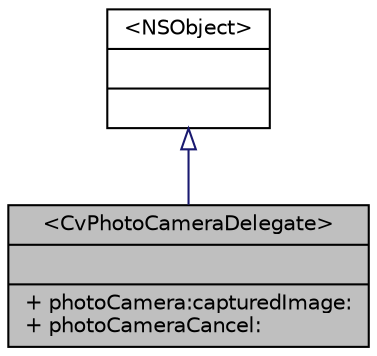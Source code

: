 digraph "&lt;CvPhotoCameraDelegate&gt;"
{
 // LATEX_PDF_SIZE
  edge [fontname="Helvetica",fontsize="10",labelfontname="Helvetica",labelfontsize="10"];
  node [fontname="Helvetica",fontsize="10",shape=record];
  Node1 [label="{\<CvPhotoCameraDelegate\>\n||+ photoCamera:capturedImage:\l+ photoCameraCancel:\l}",height=0.2,width=0.4,color="black", fillcolor="grey75", style="filled", fontcolor="black",tooltip=" "];
  Node2 -> Node1 [dir="back",color="midnightblue",fontsize="10",style="solid",arrowtail="onormal",fontname="Helvetica"];
  Node2 [label="{\<NSObject\>\n||}",height=0.2,width=0.4,color="black", fillcolor="white", style="filled",tooltip=" "];
}
